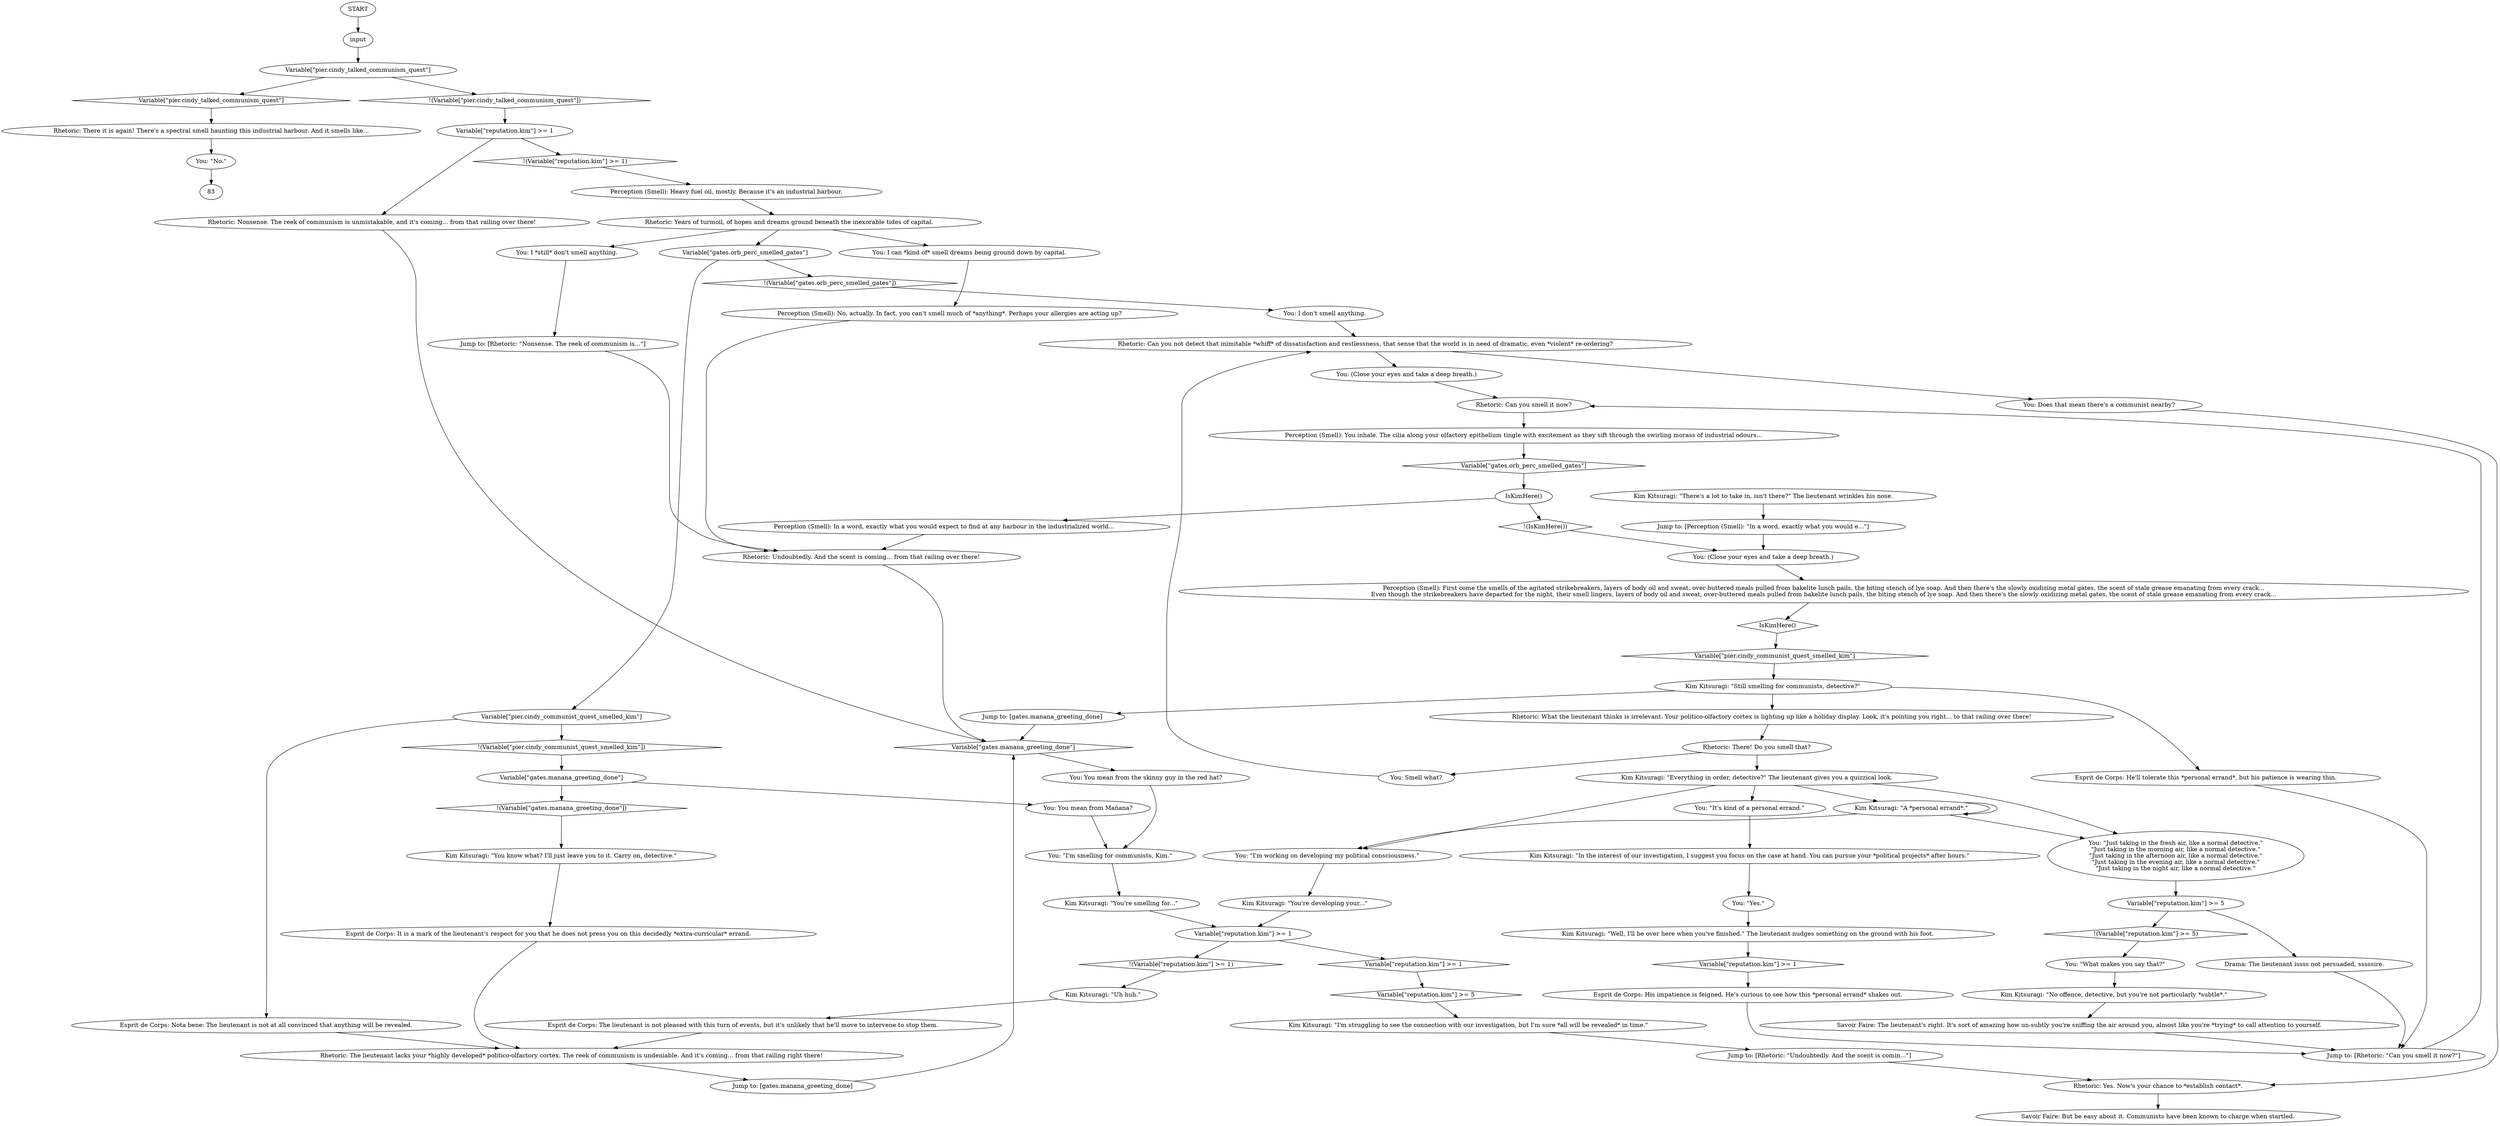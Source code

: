 # GATES ORB / communistquest
# Rhetoric smells a communist around here. Part of the Communist Dream Quest
# ==================================================
digraph G {
	  0 [label="START"];
	  1 [label="input"];
	  2 [label="You: I can *kind of* smell dreams being ground down by capital."];
	  3 [label="You: Does that mean there's a communist nearby?"];
	  4 [label="Perception (Smell): You inhale. The cilia along your olfactory epithelium tingle with excitement as they sift through the swirling morass of industrial odours..."];
	  5 [label="Esprit de Corps: His impatience is feigned. He's curious to see how this *personal errand* shakes out."];
	  6 [label="Variable[\"pier.cindy_talked_communism_quest\"]"];
	  7 [label="Variable[\"pier.cindy_talked_communism_quest\"]", shape=diamond];
	  8 [label="!(Variable[\"pier.cindy_talked_communism_quest\"])", shape=diamond];
	  9 [label="Rhetoric: There it is again! There's a spectral smell haunting this industrial harbour. And it smells like..."];
	  10 [label="Rhetoric: Can you smell it now?"];
	  11 [label="Esprit de Corps: It is a mark of the lieutenant's respect for you that he does not press you on this decidedly *extra-curricular* errand."];
	  12 [label="Rhetoric: The lieutenant lacks your *highly developed* politico-olfactory cortex. The reek of communism is undeniable. And it's coming... from that railing right there!"];
	  13 [label="Kim Kitsuragi: \"No offence, detective, but you're not particularly *subtle*.\""];
	  14 [label="You: I *still* don't smell anything."];
	  15 [label="Kim Kitsuragi: \"Still smelling for communists, detective?\""];
	  16 [label="You: \"It's kind of a personal errand.\""];
	  17 [label="Variable[\"reputation.kim\"] >= 1"];
	  18 [label="Variable[\"reputation.kim\"] >= 1", shape=diamond];
	  19 [label="!(Variable[\"reputation.kim\"] >= 1)", shape=diamond];
	  20 [label="Jump to: [Rhetoric: \"Nonsense. The reek of communism is...\"]"];
	  21 [label="Jump to: [gates.manana_greeting_done]"];
	  22 [label="You: Smell what?"];
	  23 [label="You: (Close your eyes and take a deep breath.)"];
	  24 [label="You: \"Just taking in the fresh air, like a normal detective.\"\n\"Just taking in the morning air, like a normal detective.\"\n\"Just taking in the afternoon air, like a normal detective.\"\n\"Just taking in the evening air, like a normal detective.\"\n\"Just taking in the night air, like a normal detective.\""];
	  25 [label="Kim Kitsuragi: \"You're smelling for...\""];
	  26 [label="Kim Kitsuragi: \"Well, I'll be over here when you've finished.\" The lieutenant nudges something on the ground with his foot."];
	  27 [label="Rhetoric: Can you not detect that inimitable *whiff* of dissatisfaction and restlessness, that sense that the world is in need of dramatic, even *violent* re-ordering?"];
	  28 [label="Savoir Faire: But be easy about it. Communists have been known to charge when startled."];
	  29 [label="Jump to: [Perception (Smell): \"In a word, exactly what you would e...\"]"];
	  30 [label="Savoir Faire: The lieutenant's right. It's sort of amazing how un-subtly you're sniffing the air around you, almost like you're *trying* to call attention to yourself."];
	  31 [label="Rhetoric: Years of turmoil, of hopes and dreams ground beneath the inexorable tides of capital."];
	  32 [label="Kim Kitsuragi: \"You're developing your...\""];
	  33 [label="Kim Kitsuragi: \"There's a lot to take in, isn't there?\" The lieutenant wrinkles his nose."];
	  34 [label="Variable[\"reputation.kim\"] >= 5"];
	  35 [label="Variable[\"reputation.kim\"] >= 5", shape=diamond];
	  36 [label="!(Variable[\"reputation.kim\"] >= 5)", shape=diamond];
	  37 [label="Drama: The lieutenant issss not persuaded, sssssire."];
	  38 [label="Esprit de Corps: The lieutenant is not pleased with this turn of events, but it's unlikely that he'll move to intervene to stop them."];
	  39 [label="You: \"Yes.\""];
	  40 [label="Rhetoric: What the lieutenant thinks is irrelevant. Your politico-olfactory cortex is lighting up like a holiday display. Look, it's pointing you right... to that railing over there!"];
	  41 [label="Jump to: [Rhetoric: \"Can you smell it now?\"]"];
	  42 [label="Perception (Smell): First come the smells of the agitated strikebreakers, layers of body oil and sweat, over-buttered meals pulled from bakelite lunch pails, the biting stench of lye soap. And then there's the slowly oxidizing metal gates, the scent of stale grease emanating from every crack...\nEven though the strikebreakers have departed for the night, their smell lingers, layers of body oil and sweat, over-buttered meals pulled from bakelite lunch pails, the biting stench of lye soap. And then there's the slowly oxidizing metal gates, the scent of stale grease emanating from every crack..."];
	  43 [label="IsKimHere()"];
	  44 [label="IsKimHere()", shape=diamond];
	  45 [label="!(IsKimHere())", shape=diamond];
	  46 [label="Perception (Smell): In a word, exactly what you would expect to find at any harbour in the industrialized world..."];
	  47 [label="You: (Close your eyes and take a deep breath.)"];
	  48 [label="Variable[\"gates.orb_perc_smelled_gates\"]"];
	  49 [label="Variable[\"gates.orb_perc_smelled_gates\"]", shape=diamond];
	  50 [label="!(Variable[\"gates.orb_perc_smelled_gates\"])", shape=diamond];
	  51 [label="Variable[\"pier.cindy_communist_quest_smelled_kim\"]"];
	  52 [label="Variable[\"pier.cindy_communist_quest_smelled_kim\"]", shape=diamond];
	  53 [label="!(Variable[\"pier.cindy_communist_quest_smelled_kim\"])", shape=diamond];
	  54 [label="Esprit de Corps: Nota bene: The lieutenant is not at all convinced that anything will be revealed."];
	  55 [label="Jump to: [Rhetoric: \"Undoubtedly. And the scent is comin...\"]"];
	  56 [label="Perception (Smell): No, actually. In fact, you can't smell much of *anything*. Perhaps your allergies are acting up?"];
	  57 [label="You: I don't smell anything."];
	  58 [label="Kim Kitsuragi: \"Everything in order, detective?\" The lieutenant gives you a quizzical look."];
	  59 [label="Variable[\"gates.manana_greeting_done\"]"];
	  60 [label="Variable[\"gates.manana_greeting_done\"]", shape=diamond];
	  61 [label="!(Variable[\"gates.manana_greeting_done\"])", shape=diamond];
	  62 [label="You: You mean from Mañana?"];
	  63 [label="You: You mean from the skinny guy in the red hat?"];
	  64 [label="Kim Kitsuragi: \"You know what? I'll just leave you to it. Carry on, detective.\""];
	  65 [label="Kim Kitsuragi: \"I'm struggling to see the connection with our investigation, but I'm sure *all will be revealed* in time.\""];
	  66 [label="You: \"What makes you say that?\""];
	  67 [label="Esprit de Corps: He'll tolerate this *personal errand*, but his patience is wearing thin."];
	  68 [label="Perception (Smell): Heavy fuel oil, mostly. Because it's an industrial harbour."];
	  69 [label="You: \"No.\""];
	  70 [label="Jump to: [gates.manana_greeting_done]"];
	  71 [label="Rhetoric: There! Do you smell that?"];
	  72 [label="Variable[\"reputation.kim\"] >= 1"];
	  73 [label="Variable[\"reputation.kim\"] >= 1", shape=diamond];
	  74 [label="!(Variable[\"reputation.kim\"] >= 1)", shape=diamond];
	  75 [label="Rhetoric: Nonsense. The reek of communism is unmistakable, and it's coming... from that railing over there!"];
	  76 [label="Rhetoric: Undoubtedly. And the scent is coming... from that railing over there!"];
	  77 [label="Rhetoric: Yes. Now's your chance to *establish contact*."];
	  78 [label="You: \"I'm smelling for communists, Kim.\""];
	  79 [label="You: \"I'm working on developing my political consciousness.\""];
	  80 [label="Kim Kitsuragi: \"A *personal errand*.\""];
	  81 [label="Kim Kitsuragi: \"In the interest of our investigation, I suggest you focus on the case at hand. You can pursue your *political projects* after hours.\""];
	  82 [label="Kim Kitsuragi: \"Uh huh.\""];
	  0 -> 1
	  1 -> 6
	  2 -> 56
	  3 -> 77
	  4 -> 49
	  5 -> 41
	  6 -> 8
	  6 -> 7
	  7 -> 9
	  8 -> 72
	  9 -> 69
	  10 -> 4
	  11 -> 12
	  12 -> 21
	  13 -> 30
	  14 -> 20
	  15 -> 40
	  15 -> 67
	  15 -> 70
	  16 -> 81
	  17 -> 18
	  17 -> 19
	  18 -> 35
	  19 -> 82
	  20 -> 76
	  21 -> 60
	  22 -> 27
	  23 -> 10
	  24 -> 34
	  25 -> 17
	  26 -> 73
	  27 -> 3
	  27 -> 23
	  29 -> 47
	  30 -> 41
	  31 -> 48
	  31 -> 2
	  31 -> 14
	  32 -> 17
	  33 -> 29
	  34 -> 36
	  34 -> 37
	  35 -> 65
	  36 -> 66
	  37 -> 41
	  38 -> 12
	  39 -> 26
	  40 -> 71
	  41 -> 10
	  42 -> 44
	  43 -> 45
	  43 -> 46
	  44 -> 52
	  45 -> 47
	  46 -> 76
	  47 -> 42
	  48 -> 50
	  48 -> 51
	  49 -> 43
	  50 -> 57
	  51 -> 53
	  51 -> 54
	  52 -> 15
	  53 -> 59
	  54 -> 12
	  55 -> 77
	  56 -> 76
	  57 -> 27
	  58 -> 16
	  58 -> 24
	  58 -> 80
	  58 -> 79
	  59 -> 61
	  59 -> 62
	  60 -> 63
	  61 -> 64
	  62 -> 78
	  63 -> 78
	  64 -> 11
	  65 -> 55
	  66 -> 13
	  67 -> 41
	  68 -> 31
	  69 -> 83
	  70 -> 60
	  71 -> 58
	  71 -> 22
	  72 -> 74
	  72 -> 75
	  73 -> 5
	  74 -> 68
	  75 -> 60
	  76 -> 60
	  77 -> 28
	  78 -> 25
	  79 -> 32
	  80 -> 80
	  80 -> 24
	  80 -> 79
	  81 -> 39
	  82 -> 38
}

